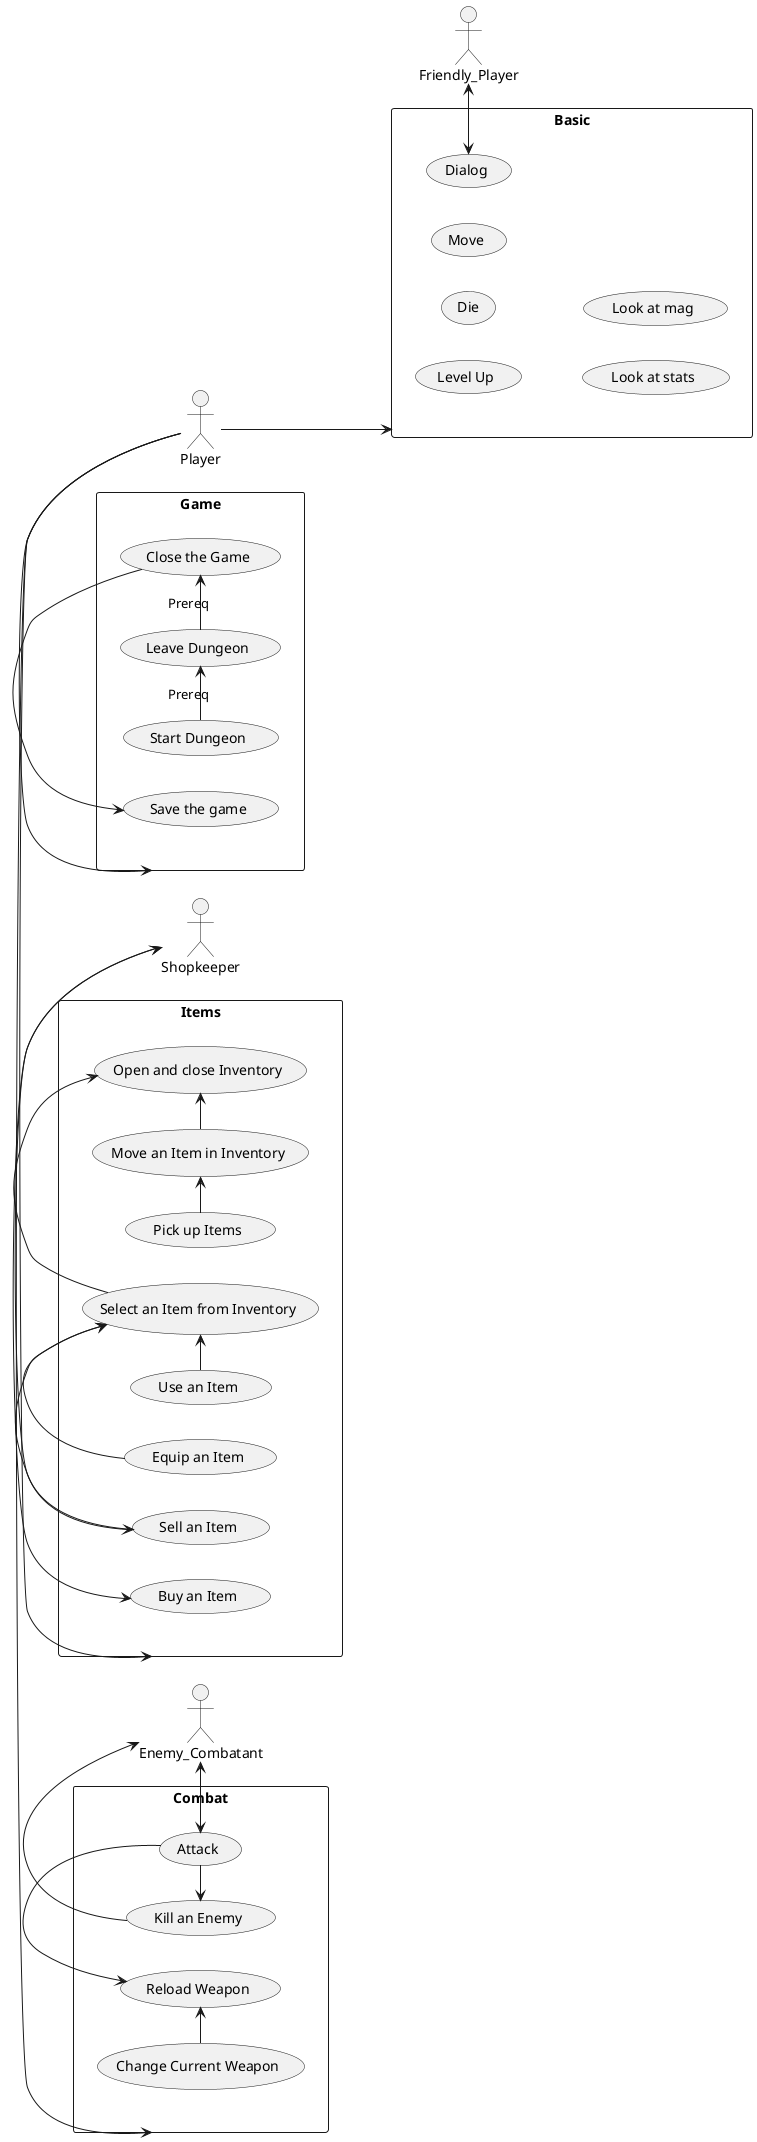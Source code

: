 @startuml
left to right direction
skinparam packageStyle rect
actor Player
actor Enemy_Combatant
actor Friendly_Player
actor Shopkeeper
rectangle Combat {
  (Kill an Enemy) <- (Attack)
  (Kill an Enemy) -> Enemy_Combatant
  (Attack) <-> Enemy_Combatant
  (Reload Weapon) <- (Attack)
  (Change Current Weapon) -> (Reload Weapon)
}
rectangle Items {
  (Select an Item from Inventory) -> (Open and close Inventory)
  (Move an Item in Inventory) -> (Open and close Inventory)
  (Pick up Items) -> (Move an Item in Inventory)
  (Open and close Inventory)
  (Use an Item) -> (Select an Item from Inventory)
  (Equip an Item) -> (Select an Item from Inventory)
  (Sell an Item) -> (Select an Item from Inventory)
  (Sell an Item) <-> Shopkeeper
  (Buy an Item) <-> Shopkeeper
}
rectangle Game {
  (Start Dungeon) -> (Leave Dungeon) : Prereq
  (Leave Dungeon) -> (Close the Game) : Prereq
  (Close the Game)
  (Save the game) <- (Close the Game)
}
rectangle Basic {
  (Level Up)
  (Die)
  (Move)
  (Look at stats)
  (Look at mag)
  (Dialog) <-> Friendly_Player
}
Player -left-> Combat
Player -right-> Game
Player -left-> Items
Player -down-> Basic
@enduml
